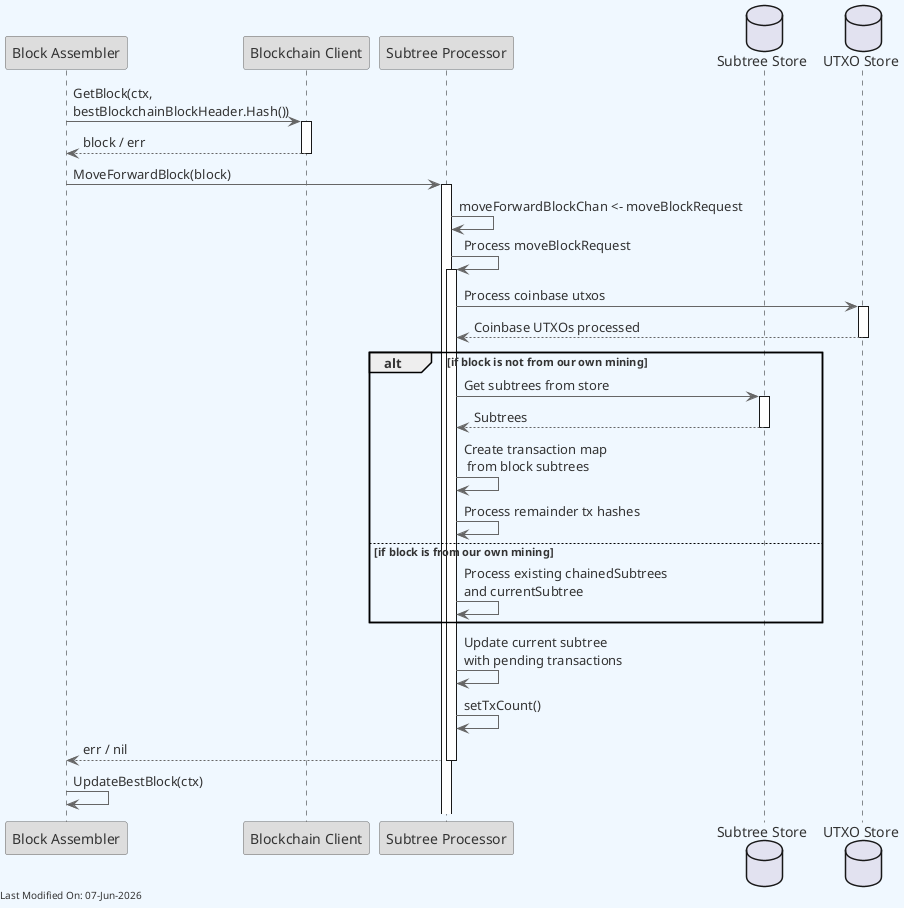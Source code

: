 @startuml
skinparam backgroundColor #F0F8FF
skinparam defaultFontColor #333333
skinparam arrowColor #666666

' Define borders for all elements
skinparam entity {
  BorderColor #666666
  BackgroundColor #DDDDDD
}

skinparam control {
  BorderColor #666666
  BackgroundColor #DDDDDD
}

skinparam participant {
  BorderColor #666666
  BackgroundColor #DDDDDD
}




participant "Block Assembler" as BA
participant "Blockchain Client" as BC
participant "Subtree Processor" as STP
database "Subtree Store" as SStore
database "UTXO Store" as UTXOStore

BA -> BC: GetBlock(ctx, \nbestBlockchainBlockHeader.Hash())
activate BC
BC --> BA: block / err
deactivate BC

BA -> STP: MoveForwardBlock(block)
activate STP

STP -> STP: moveForwardBlockChan <- moveBlockRequest
STP -> STP: Process moveBlockRequest
activate STP

STP -> UTXOStore: Process coinbase utxos
activate UTXOStore
UTXOStore --> STP: Coinbase UTXOs processed
deactivate UTXOStore

alt if block is not from our own mining
    STP -> SStore: Get subtrees from store
    activate SStore
    SStore --> STP: Subtrees
    deactivate SStore

    STP -> STP: Create transaction map\n from block subtrees
    STP -> STP: Process remainder tx hashes
else if block is from our own mining
    STP -> STP: Process existing chainedSubtrees \nand currentSubtree
end

STP -> STP: Update current subtree \nwith pending transactions
STP -> STP: setTxCount()

STP --> BA: err / nil
deactivate STP
deactivate BA

BA -> BA: UpdateBestBlock(ctx)

left footer Last Modified On: %date("dd-MMM-yyyy")

@enduml
